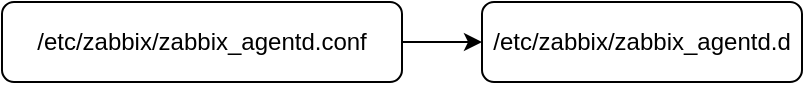 <mxfile version="10.5.3" type="github"><diagram id="YcvF90TACFpCURTKJDwp" name="Page-1"><mxGraphModel dx="1102" dy="754" grid="1" gridSize="10" guides="1" tooltips="1" connect="1" arrows="1" fold="1" page="1" pageScale="1" pageWidth="827" pageHeight="1169" math="0" shadow="0"><root><mxCell id="0"/><mxCell id="1" parent="0"/><mxCell id="WXE_iapMg0Y8V585iNJN-3" style="edgeStyle=orthogonalEdgeStyle;rounded=0;orthogonalLoop=1;jettySize=auto;html=1;entryX=0;entryY=0.5;entryDx=0;entryDy=0;" edge="1" parent="1" source="WXE_iapMg0Y8V585iNJN-1" target="WXE_iapMg0Y8V585iNJN-2"><mxGeometry relative="1" as="geometry"/></mxCell><mxCell id="WXE_iapMg0Y8V585iNJN-1" value="/etc/zabbix/zabbix_agentd.conf" style="rounded=1;whiteSpace=wrap;html=1;" vertex="1" parent="1"><mxGeometry x="80" y="80" width="200" height="40" as="geometry"/></mxCell><mxCell id="WXE_iapMg0Y8V585iNJN-2" value="/etc/zabbix/zabbix_agentd.d" style="rounded=1;whiteSpace=wrap;html=1;" vertex="1" parent="1"><mxGeometry x="320" y="80" width="160" height="40" as="geometry"/></mxCell></root></mxGraphModel></diagram></mxfile>